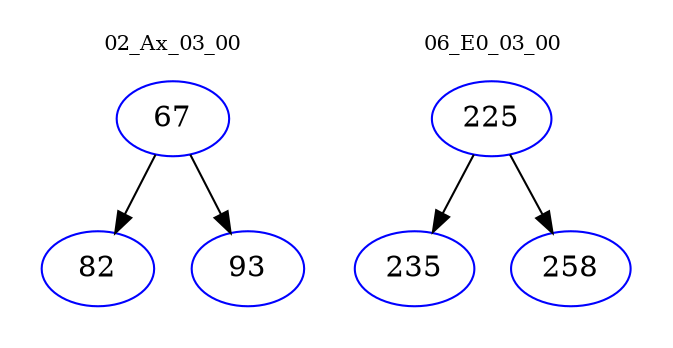 digraph{
subgraph cluster_0 {
color = white
label = "02_Ax_03_00";
fontsize=10;
T0_67 [label="67", color="blue"]
T0_67 -> T0_82 [color="black"]
T0_82 [label="82", color="blue"]
T0_67 -> T0_93 [color="black"]
T0_93 [label="93", color="blue"]
}
subgraph cluster_1 {
color = white
label = "06_E0_03_00";
fontsize=10;
T1_225 [label="225", color="blue"]
T1_225 -> T1_235 [color="black"]
T1_235 [label="235", color="blue"]
T1_225 -> T1_258 [color="black"]
T1_258 [label="258", color="blue"]
}
}
